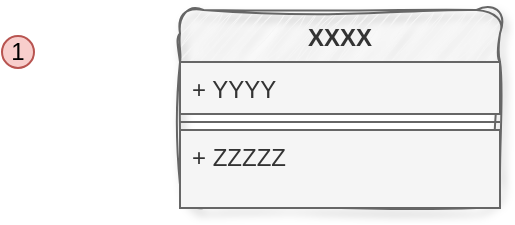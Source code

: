 <mxfile version="24.7.6">
  <diagram name="第 1 页" id="1zCs4JSbFQXUqgSlq-Uq">
    <mxGraphModel dx="1104" dy="346" grid="0" gridSize="10" guides="1" tooltips="1" connect="1" arrows="1" fold="1" page="1" pageScale="1" pageWidth="827" pageHeight="1169" math="0" shadow="0">
      <root>
        <mxCell id="0" />
        <mxCell id="1" parent="0" />
        <mxCell id="Rxl8AGM87poc7hrOPzdH-2" value="XXXX" style="swimlane;fontStyle=1;align=center;verticalAlign=top;childLayout=stackLayout;horizontal=1;startSize=26;horizontalStack=0;resizeParent=1;resizeParentMax=0;resizeLast=0;collapsible=1;marginBottom=0;whiteSpace=wrap;html=1;shadow=1;glass=0;rounded=1;sketch=1;curveFitting=1;jiggle=2;fillColor=#f5f5f5;fontColor=#333333;strokeColor=#666666;" parent="1" vertex="1">
          <mxGeometry x="143" y="141" width="160" height="99" as="geometry" />
        </mxCell>
        <mxCell id="Rxl8AGM87poc7hrOPzdH-3" value="+ YYYY" style="text;strokeColor=#666666;fillColor=#f5f5f5;align=left;verticalAlign=top;spacingLeft=4;spacingRight=4;overflow=hidden;rotatable=0;points=[[0,0.5],[1,0.5]];portConstraint=eastwest;whiteSpace=wrap;html=1;fontColor=#333333;" parent="Rxl8AGM87poc7hrOPzdH-2" vertex="1">
          <mxGeometry y="26" width="160" height="26" as="geometry" />
        </mxCell>
        <mxCell id="Rxl8AGM87poc7hrOPzdH-4" value="" style="line;strokeWidth=1;fillColor=#f5f5f5;align=left;verticalAlign=middle;spacingTop=-1;spacingLeft=3;spacingRight=3;rotatable=0;labelPosition=right;points=[];portConstraint=eastwest;strokeColor=#666666;fontColor=#333333;" parent="Rxl8AGM87poc7hrOPzdH-2" vertex="1">
          <mxGeometry y="52" width="160" height="8" as="geometry" />
        </mxCell>
        <mxCell id="Rxl8AGM87poc7hrOPzdH-5" value="+ ZZZZZ&lt;div&gt;&lt;br&gt;&lt;/div&gt;&lt;div&gt;&lt;br&gt;&lt;/div&gt;&lt;div&gt;&lt;br&gt;&lt;/div&gt;" style="text;strokeColor=#666666;fillColor=#f5f5f5;align=left;verticalAlign=top;spacingLeft=4;spacingRight=4;overflow=hidden;rotatable=0;points=[[0,0.5],[1,0.5]];portConstraint=eastwest;whiteSpace=wrap;html=1;fontColor=#333333;" parent="Rxl8AGM87poc7hrOPzdH-2" vertex="1">
          <mxGeometry y="60" width="160" height="39" as="geometry" />
        </mxCell>
        <mxCell id="TA58yu8oEWdDxuMLy8wE-1" value="1" style="ellipse;whiteSpace=wrap;html=1;fillColor=#f8cecc;strokeColor=#b85450;" vertex="1" parent="1">
          <mxGeometry x="54" y="154" width="16" height="16" as="geometry" />
        </mxCell>
      </root>
    </mxGraphModel>
  </diagram>
</mxfile>

